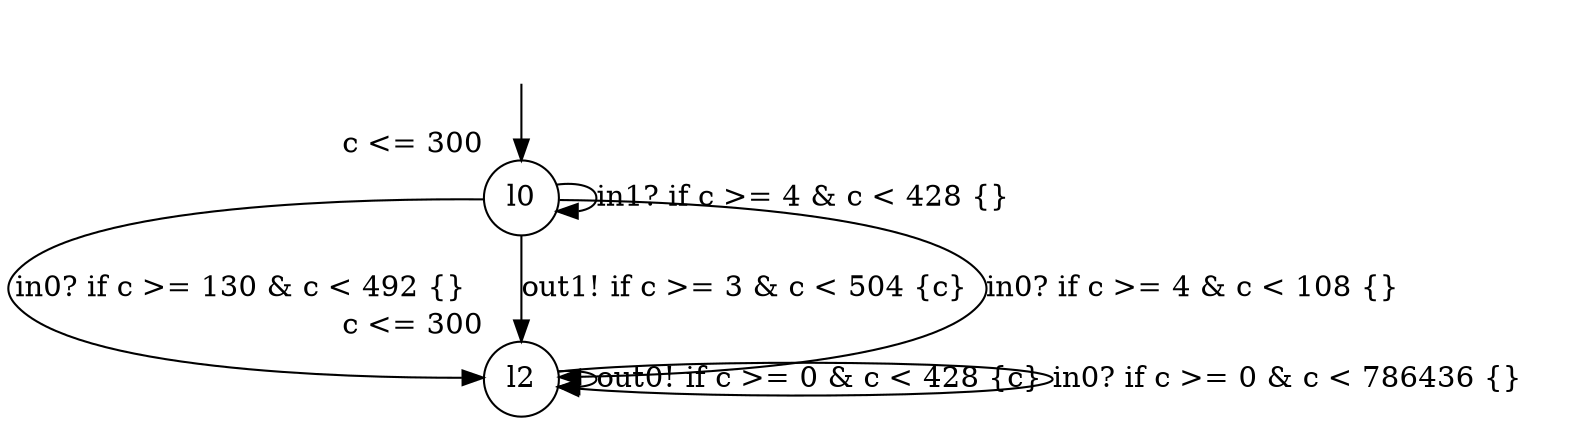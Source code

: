 digraph g {
__start0 [label="" shape="none"];
l0 [shape="circle" margin=0 label="l0", xlabel="c <= 300"];
l2 [shape="circle" margin=0 label="l2", xlabel="c <= 300"];
l0 -> l2 [label="in0? if c >= 130 & c < 492 {} "];
l0 -> l0 [label="in1? if c >= 4 & c < 428 {} "];
l0 -> l2 [label="out1! if c >= 3 & c < 504 {c} "];
l0 -> l2 [label="in0? if c >= 4 & c < 108 {} "];
l2 -> l2 [label="out0! if c >= 0 & c < 428 {c} "];
l2 -> l2 [label="in0? if c >= 0 & c < 786436 {} "];
__start0 -> l0;
}
